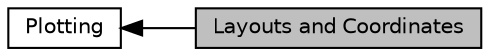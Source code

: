 digraph "Layouts and Coordinates"
{
  bgcolor="transparent";
  edge [fontname="Helvetica",fontsize="10",labelfontname="Helvetica",labelfontsize="10"];
  node [fontname="Helvetica",fontsize="10",shape=box];
  rankdir=LR;
  Node0 [label="Layouts and Coordinates",height=0.2,width=0.4,color="black", fillcolor="grey75", style="filled", fontcolor="black",tooltip="Functions to compute coordinate layouts for secondary structure plots."];
  Node1 [label="Plotting",height=0.2,width=0.4,color="black",URL="$group__plotting__utils.html",tooltip="Functions for Creating Secondary Structure Plots, Dot-Plots, and More."];
  Node1->Node0 [shape=plaintext, dir="back", style="solid"];
}
